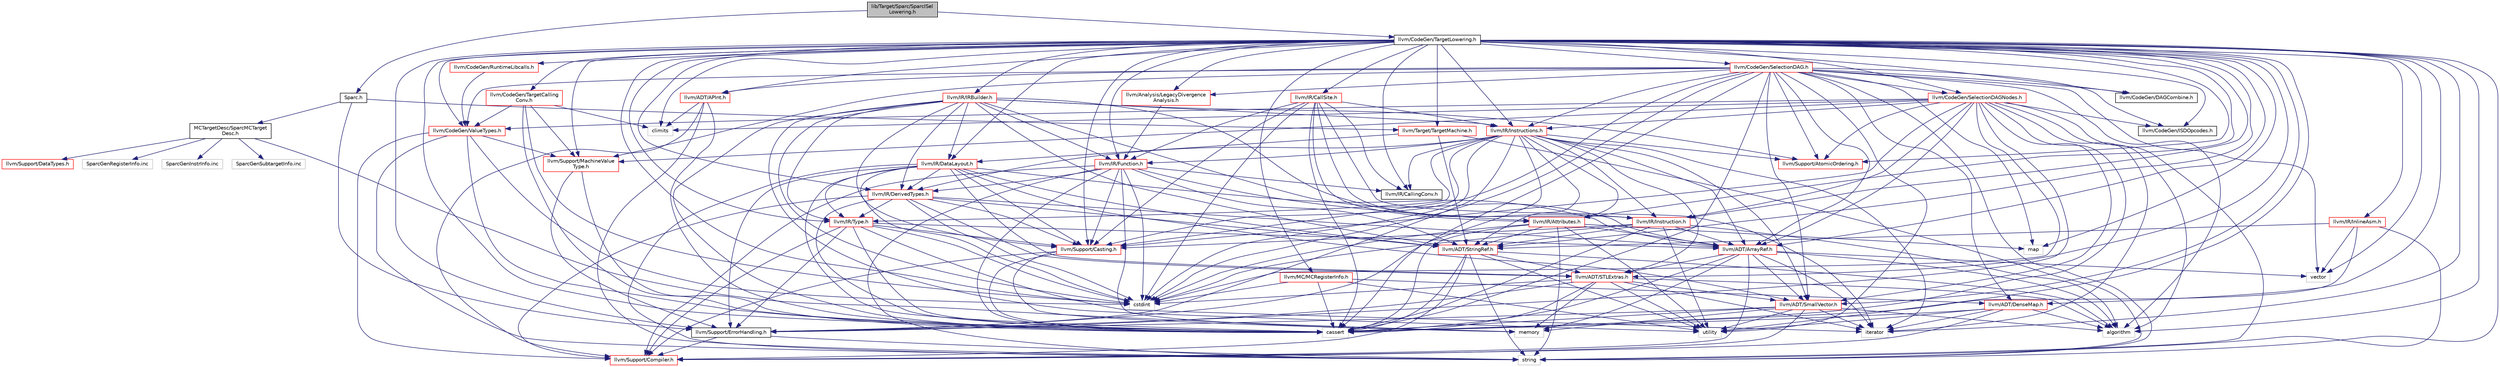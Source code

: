 digraph "lib/Target/Sparc/SparcISelLowering.h"
{
 // LATEX_PDF_SIZE
  bgcolor="transparent";
  edge [fontname="Helvetica",fontsize="10",labelfontname="Helvetica",labelfontsize="10"];
  node [fontname="Helvetica",fontsize="10",shape="box"];
  Node1 [label="lib/Target/Sparc/SparcISel\lLowering.h",height=0.2,width=0.4,color="black", fillcolor="grey75", style="filled", fontcolor="black",tooltip=" "];
  Node1 -> Node2 [color="midnightblue",fontsize="10",style="solid",fontname="Helvetica"];
  Node2 [label="Sparc.h",height=0.2,width=0.4,color="black",URL="$Sparc_8h.html",tooltip=" "];
  Node2 -> Node3 [color="midnightblue",fontsize="10",style="solid",fontname="Helvetica"];
  Node3 [label="MCTargetDesc/SparcMCTarget\lDesc.h",height=0.2,width=0.4,color="black",URL="$SparcMCTargetDesc_8h.html",tooltip=" "];
  Node3 -> Node4 [color="midnightblue",fontsize="10",style="solid",fontname="Helvetica"];
  Node4 [label="llvm/Support/DataTypes.h",height=0.2,width=0.4,color="red",URL="$llvm_2Support_2DataTypes_8h.html",tooltip=" "];
  Node3 -> Node10 [color="midnightblue",fontsize="10",style="solid",fontname="Helvetica"];
  Node10 [label="memory",height=0.2,width=0.4,color="grey75",tooltip=" "];
  Node3 -> Node11 [color="midnightblue",fontsize="10",style="solid",fontname="Helvetica"];
  Node11 [label="SparcGenRegisterInfo.inc",height=0.2,width=0.4,color="grey75",tooltip=" "];
  Node3 -> Node12 [color="midnightblue",fontsize="10",style="solid",fontname="Helvetica"];
  Node12 [label="SparcGenInstrInfo.inc",height=0.2,width=0.4,color="grey75",tooltip=" "];
  Node3 -> Node13 [color="midnightblue",fontsize="10",style="solid",fontname="Helvetica"];
  Node13 [label="SparcGenSubtargetInfo.inc",height=0.2,width=0.4,color="grey75",tooltip=" "];
  Node2 -> Node14 [color="midnightblue",fontsize="10",style="solid",fontname="Helvetica"];
  Node14 [label="llvm/Support/ErrorHandling.h",height=0.2,width=0.4,color="black",URL="$llvm_2Support_2ErrorHandling_8h.html",tooltip=" "];
  Node14 -> Node15 [color="midnightblue",fontsize="10",style="solid",fontname="Helvetica"];
  Node15 [label="llvm/Support/Compiler.h",height=0.2,width=0.4,color="red",URL="$Compiler_8h.html",tooltip=" "];
  Node14 -> Node19 [color="midnightblue",fontsize="10",style="solid",fontname="Helvetica"];
  Node19 [label="string",height=0.2,width=0.4,color="grey75",tooltip=" "];
  Node2 -> Node20 [color="midnightblue",fontsize="10",style="solid",fontname="Helvetica"];
  Node20 [label="llvm/Target/TargetMachine.h",height=0.2,width=0.4,color="red",URL="$llvm_2Target_2TargetMachine_8h.html",tooltip=" "];
  Node20 -> Node21 [color="midnightblue",fontsize="10",style="solid",fontname="Helvetica"];
  Node21 [label="llvm/ADT/StringRef.h",height=0.2,width=0.4,color="red",URL="$StringRef_8h.html",tooltip=" "];
  Node21 -> Node22 [color="midnightblue",fontsize="10",style="solid",fontname="Helvetica"];
  Node22 [label="llvm/ADT/STLExtras.h",height=0.2,width=0.4,color="red",URL="$STLExtras_8h.html",tooltip=" "];
  Node22 -> Node29 [color="midnightblue",fontsize="10",style="solid",fontname="Helvetica"];
  Node29 [label="llvm/ADT/SmallVector.h",height=0.2,width=0.4,color="red",URL="$SmallVector_8h.html",tooltip=" "];
  Node29 -> Node15 [color="midnightblue",fontsize="10",style="solid",fontname="Helvetica"];
  Node29 -> Node14 [color="midnightblue",fontsize="10",style="solid",fontname="Helvetica"];
  Node29 -> Node36 [color="midnightblue",fontsize="10",style="solid",fontname="Helvetica"];
  Node36 [label="algorithm",height=0.2,width=0.4,color="grey75",tooltip=" "];
  Node29 -> Node28 [color="midnightblue",fontsize="10",style="solid",fontname="Helvetica"];
  Node28 [label="cassert",height=0.2,width=0.4,color="grey75",tooltip=" "];
  Node29 -> Node31 [color="midnightblue",fontsize="10",style="solid",fontname="Helvetica"];
  Node31 [label="iterator",height=0.2,width=0.4,color="grey75",tooltip=" "];
  Node29 -> Node10 [color="midnightblue",fontsize="10",style="solid",fontname="Helvetica"];
  Node29 -> Node27 [color="midnightblue",fontsize="10",style="solid",fontname="Helvetica"];
  Node27 [label="utility",height=0.2,width=0.4,color="grey75",tooltip=" "];
  Node22 -> Node14 [color="midnightblue",fontsize="10",style="solid",fontname="Helvetica"];
  Node22 -> Node36 [color="midnightblue",fontsize="10",style="solid",fontname="Helvetica"];
  Node22 -> Node28 [color="midnightblue",fontsize="10",style="solid",fontname="Helvetica"];
  Node22 -> Node45 [color="midnightblue",fontsize="10",style="solid",fontname="Helvetica"];
  Node45 [label="cstdint",height=0.2,width=0.4,color="grey75",tooltip=" "];
  Node22 -> Node31 [color="midnightblue",fontsize="10",style="solid",fontname="Helvetica"];
  Node22 -> Node10 [color="midnightblue",fontsize="10",style="solid",fontname="Helvetica"];
  Node22 -> Node27 [color="midnightblue",fontsize="10",style="solid",fontname="Helvetica"];
  Node21 -> Node15 [color="midnightblue",fontsize="10",style="solid",fontname="Helvetica"];
  Node21 -> Node36 [color="midnightblue",fontsize="10",style="solid",fontname="Helvetica"];
  Node21 -> Node28 [color="midnightblue",fontsize="10",style="solid",fontname="Helvetica"];
  Node21 -> Node19 [color="midnightblue",fontsize="10",style="solid",fontname="Helvetica"];
  Node21 -> Node27 [color="midnightblue",fontsize="10",style="solid",fontname="Helvetica"];
  Node20 -> Node50 [color="midnightblue",fontsize="10",style="solid",fontname="Helvetica"];
  Node50 [label="llvm/IR/DataLayout.h",height=0.2,width=0.4,color="red",URL="$DataLayout_8h.html",tooltip=" "];
  Node50 -> Node51 [color="midnightblue",fontsize="10",style="solid",fontname="Helvetica"];
  Node51 [label="llvm/ADT/ArrayRef.h",height=0.2,width=0.4,color="red",URL="$ArrayRef_8h.html",tooltip=" "];
  Node51 -> Node29 [color="midnightblue",fontsize="10",style="solid",fontname="Helvetica"];
  Node51 -> Node22 [color="midnightblue",fontsize="10",style="solid",fontname="Helvetica"];
  Node51 -> Node15 [color="midnightblue",fontsize="10",style="solid",fontname="Helvetica"];
  Node51 -> Node36 [color="midnightblue",fontsize="10",style="solid",fontname="Helvetica"];
  Node51 -> Node28 [color="midnightblue",fontsize="10",style="solid",fontname="Helvetica"];
  Node51 -> Node31 [color="midnightblue",fontsize="10",style="solid",fontname="Helvetica"];
  Node51 -> Node10 [color="midnightblue",fontsize="10",style="solid",fontname="Helvetica"];
  Node51 -> Node60 [color="midnightblue",fontsize="10",style="solid",fontname="Helvetica"];
  Node60 [label="vector",height=0.2,width=0.4,color="grey75",tooltip=" "];
  Node50 -> Node22 [color="midnightblue",fontsize="10",style="solid",fontname="Helvetica"];
  Node50 -> Node29 [color="midnightblue",fontsize="10",style="solid",fontname="Helvetica"];
  Node50 -> Node21 [color="midnightblue",fontsize="10",style="solid",fontname="Helvetica"];
  Node50 -> Node61 [color="midnightblue",fontsize="10",style="solid",fontname="Helvetica"];
  Node61 [label="llvm/IR/DerivedTypes.h",height=0.2,width=0.4,color="red",URL="$DerivedTypes_8h.html",tooltip=" "];
  Node61 -> Node51 [color="midnightblue",fontsize="10",style="solid",fontname="Helvetica"];
  Node61 -> Node22 [color="midnightblue",fontsize="10",style="solid",fontname="Helvetica"];
  Node61 -> Node21 [color="midnightblue",fontsize="10",style="solid",fontname="Helvetica"];
  Node61 -> Node62 [color="midnightblue",fontsize="10",style="solid",fontname="Helvetica"];
  Node62 [label="llvm/IR/Type.h",height=0.2,width=0.4,color="red",URL="$Type_8h.html",tooltip=" "];
  Node62 -> Node51 [color="midnightblue",fontsize="10",style="solid",fontname="Helvetica"];
  Node62 -> Node70 [color="midnightblue",fontsize="10",style="solid",fontname="Helvetica"];
  Node70 [label="llvm/Support/Casting.h",height=0.2,width=0.4,color="red",URL="$Casting_8h.html",tooltip=" "];
  Node70 -> Node15 [color="midnightblue",fontsize="10",style="solid",fontname="Helvetica"];
  Node70 -> Node28 [color="midnightblue",fontsize="10",style="solid",fontname="Helvetica"];
  Node70 -> Node10 [color="midnightblue",fontsize="10",style="solid",fontname="Helvetica"];
  Node62 -> Node15 [color="midnightblue",fontsize="10",style="solid",fontname="Helvetica"];
  Node62 -> Node14 [color="midnightblue",fontsize="10",style="solid",fontname="Helvetica"];
  Node62 -> Node28 [color="midnightblue",fontsize="10",style="solid",fontname="Helvetica"];
  Node62 -> Node45 [color="midnightblue",fontsize="10",style="solid",fontname="Helvetica"];
  Node62 -> Node31 [color="midnightblue",fontsize="10",style="solid",fontname="Helvetica"];
  Node61 -> Node70 [color="midnightblue",fontsize="10",style="solid",fontname="Helvetica"];
  Node61 -> Node15 [color="midnightblue",fontsize="10",style="solid",fontname="Helvetica"];
  Node61 -> Node28 [color="midnightblue",fontsize="10",style="solid",fontname="Helvetica"];
  Node61 -> Node45 [color="midnightblue",fontsize="10",style="solid",fontname="Helvetica"];
  Node50 -> Node62 [color="midnightblue",fontsize="10",style="solid",fontname="Helvetica"];
  Node50 -> Node70 [color="midnightblue",fontsize="10",style="solid",fontname="Helvetica"];
  Node50 -> Node14 [color="midnightblue",fontsize="10",style="solid",fontname="Helvetica"];
  Node50 -> Node28 [color="midnightblue",fontsize="10",style="solid",fontname="Helvetica"];
  Node50 -> Node45 [color="midnightblue",fontsize="10",style="solid",fontname="Helvetica"];
  Node50 -> Node19 [color="midnightblue",fontsize="10",style="solid",fontname="Helvetica"];
  Node20 -> Node19 [color="midnightblue",fontsize="10",style="solid",fontname="Helvetica"];
  Node1 -> Node87 [color="midnightblue",fontsize="10",style="solid",fontname="Helvetica"];
  Node87 [label="llvm/CodeGen/TargetLowering.h",height=0.2,width=0.4,color="black",URL="$TargetLowering_8h.html",tooltip="This file describes how to lower LLVM code to machine code."];
  Node87 -> Node64 [color="midnightblue",fontsize="10",style="solid",fontname="Helvetica"];
  Node64 [label="llvm/ADT/APInt.h",height=0.2,width=0.4,color="red",URL="$APInt_8h.html",tooltip="This file implements a class to represent arbitrary precision integral constant values and operations..."];
  Node64 -> Node15 [color="midnightblue",fontsize="10",style="solid",fontname="Helvetica"];
  Node64 -> Node28 [color="midnightblue",fontsize="10",style="solid",fontname="Helvetica"];
  Node64 -> Node37 [color="midnightblue",fontsize="10",style="solid",fontname="Helvetica"];
  Node37 [label="climits",height=0.2,width=0.4,color="grey75",tooltip=" "];
  Node64 -> Node19 [color="midnightblue",fontsize="10",style="solid",fontname="Helvetica"];
  Node87 -> Node51 [color="midnightblue",fontsize="10",style="solid",fontname="Helvetica"];
  Node87 -> Node78 [color="midnightblue",fontsize="10",style="solid",fontname="Helvetica"];
  Node78 [label="llvm/ADT/DenseMap.h",height=0.2,width=0.4,color="red",URL="$DenseMap_8h.html",tooltip=" "];
  Node78 -> Node15 [color="midnightblue",fontsize="10",style="solid",fontname="Helvetica"];
  Node78 -> Node36 [color="midnightblue",fontsize="10",style="solid",fontname="Helvetica"];
  Node78 -> Node28 [color="midnightblue",fontsize="10",style="solid",fontname="Helvetica"];
  Node78 -> Node31 [color="midnightblue",fontsize="10",style="solid",fontname="Helvetica"];
  Node78 -> Node27 [color="midnightblue",fontsize="10",style="solid",fontname="Helvetica"];
  Node87 -> Node22 [color="midnightblue",fontsize="10",style="solid",fontname="Helvetica"];
  Node87 -> Node29 [color="midnightblue",fontsize="10",style="solid",fontname="Helvetica"];
  Node87 -> Node21 [color="midnightblue",fontsize="10",style="solid",fontname="Helvetica"];
  Node87 -> Node88 [color="midnightblue",fontsize="10",style="solid",fontname="Helvetica"];
  Node88 [label="llvm/Analysis/LegacyDivergence\lAnalysis.h",height=0.2,width=0.4,color="red",URL="$LegacyDivergenceAnalysis_8h.html",tooltip=" "];
  Node88 -> Node90 [color="midnightblue",fontsize="10",style="solid",fontname="Helvetica"];
  Node90 [label="llvm/IR/Function.h",height=0.2,width=0.4,color="red",URL="$Function_8h.html",tooltip=" "];
  Node90 -> Node21 [color="midnightblue",fontsize="10",style="solid",fontname="Helvetica"];
  Node90 -> Node96 [color="midnightblue",fontsize="10",style="solid",fontname="Helvetica"];
  Node96 [label="llvm/IR/Attributes.h",height=0.2,width=0.4,color="red",URL="$Attributes_8h.html",tooltip="This file contains the simple types necessary to represent the attributes associated with functions a..."];
  Node96 -> Node51 [color="midnightblue",fontsize="10",style="solid",fontname="Helvetica"];
  Node96 -> Node21 [color="midnightblue",fontsize="10",style="solid",fontname="Helvetica"];
  Node96 -> Node28 [color="midnightblue",fontsize="10",style="solid",fontname="Helvetica"];
  Node96 -> Node45 [color="midnightblue",fontsize="10",style="solid",fontname="Helvetica"];
  Node96 -> Node99 [color="midnightblue",fontsize="10",style="solid",fontname="Helvetica"];
  Node99 [label="map",height=0.2,width=0.4,color="grey75",tooltip=" "];
  Node96 -> Node19 [color="midnightblue",fontsize="10",style="solid",fontname="Helvetica"];
  Node96 -> Node27 [color="midnightblue",fontsize="10",style="solid",fontname="Helvetica"];
  Node90 -> Node127 [color="midnightblue",fontsize="10",style="solid",fontname="Helvetica"];
  Node127 [label="llvm/IR/CallingConv.h",height=0.2,width=0.4,color="black",URL="$CallingConv_8h.html",tooltip=" "];
  Node90 -> Node61 [color="midnightblue",fontsize="10",style="solid",fontname="Helvetica"];
  Node90 -> Node70 [color="midnightblue",fontsize="10",style="solid",fontname="Helvetica"];
  Node90 -> Node15 [color="midnightblue",fontsize="10",style="solid",fontname="Helvetica"];
  Node90 -> Node28 [color="midnightblue",fontsize="10",style="solid",fontname="Helvetica"];
  Node90 -> Node45 [color="midnightblue",fontsize="10",style="solid",fontname="Helvetica"];
  Node90 -> Node10 [color="midnightblue",fontsize="10",style="solid",fontname="Helvetica"];
  Node90 -> Node19 [color="midnightblue",fontsize="10",style="solid",fontname="Helvetica"];
  Node87 -> Node161 [color="midnightblue",fontsize="10",style="solid",fontname="Helvetica"];
  Node161 [label="llvm/CodeGen/DAGCombine.h",height=0.2,width=0.4,color="black",URL="$DAGCombine_8h.html",tooltip=" "];
  Node87 -> Node162 [color="midnightblue",fontsize="10",style="solid",fontname="Helvetica"];
  Node162 [label="llvm/CodeGen/ISDOpcodes.h",height=0.2,width=0.4,color="black",URL="$ISDOpcodes_8h.html",tooltip=" "];
  Node87 -> Node163 [color="midnightblue",fontsize="10",style="solid",fontname="Helvetica"];
  Node163 [label="llvm/CodeGen/RuntimeLibcalls.h",height=0.2,width=0.4,color="red",URL="$RuntimeLibcalls_8h.html",tooltip=" "];
  Node163 -> Node164 [color="midnightblue",fontsize="10",style="solid",fontname="Helvetica"];
  Node164 [label="llvm/CodeGen/ValueTypes.h",height=0.2,width=0.4,color="red",URL="$ValueTypes_8h.html",tooltip=" "];
  Node164 -> Node15 [color="midnightblue",fontsize="10",style="solid",fontname="Helvetica"];
  Node164 -> Node165 [color="midnightblue",fontsize="10",style="solid",fontname="Helvetica"];
  Node165 [label="llvm/Support/MachineValue\lType.h",height=0.2,width=0.4,color="red",URL="$MachineValueType_8h.html",tooltip=" "];
  Node165 -> Node14 [color="midnightblue",fontsize="10",style="solid",fontname="Helvetica"];
  Node165 -> Node28 [color="midnightblue",fontsize="10",style="solid",fontname="Helvetica"];
  Node164 -> Node28 [color="midnightblue",fontsize="10",style="solid",fontname="Helvetica"];
  Node164 -> Node45 [color="midnightblue",fontsize="10",style="solid",fontname="Helvetica"];
  Node164 -> Node19 [color="midnightblue",fontsize="10",style="solid",fontname="Helvetica"];
  Node87 -> Node167 [color="midnightblue",fontsize="10",style="solid",fontname="Helvetica"];
  Node167 [label="llvm/CodeGen/SelectionDAG.h",height=0.2,width=0.4,color="red",URL="$SelectionDAG_8h.html",tooltip=" "];
  Node167 -> Node64 [color="midnightblue",fontsize="10",style="solid",fontname="Helvetica"];
  Node167 -> Node51 [color="midnightblue",fontsize="10",style="solid",fontname="Helvetica"];
  Node167 -> Node78 [color="midnightblue",fontsize="10",style="solid",fontname="Helvetica"];
  Node167 -> Node29 [color="midnightblue",fontsize="10",style="solid",fontname="Helvetica"];
  Node167 -> Node88 [color="midnightblue",fontsize="10",style="solid",fontname="Helvetica"];
  Node167 -> Node161 [color="midnightblue",fontsize="10",style="solid",fontname="Helvetica"];
  Node167 -> Node162 [color="midnightblue",fontsize="10",style="solid",fontname="Helvetica"];
  Node167 -> Node223 [color="midnightblue",fontsize="10",style="solid",fontname="Helvetica"];
  Node223 [label="llvm/CodeGen/SelectionDAGNodes.h",height=0.2,width=0.4,color="red",URL="$SelectionDAGNodes_8h.html",tooltip=" "];
  Node223 -> Node51 [color="midnightblue",fontsize="10",style="solid",fontname="Helvetica"];
  Node223 -> Node29 [color="midnightblue",fontsize="10",style="solid",fontname="Helvetica"];
  Node223 -> Node162 [color="midnightblue",fontsize="10",style="solid",fontname="Helvetica"];
  Node223 -> Node164 [color="midnightblue",fontsize="10",style="solid",fontname="Helvetica"];
  Node223 -> Node109 [color="midnightblue",fontsize="10",style="solid",fontname="Helvetica"];
  Node109 [label="llvm/IR/Instruction.h",height=0.2,width=0.4,color="red",URL="$IR_2Instruction_8h.html",tooltip=" "];
  Node109 -> Node51 [color="midnightblue",fontsize="10",style="solid",fontname="Helvetica"];
  Node109 -> Node21 [color="midnightblue",fontsize="10",style="solid",fontname="Helvetica"];
  Node109 -> Node70 [color="midnightblue",fontsize="10",style="solid",fontname="Helvetica"];
  Node109 -> Node36 [color="midnightblue",fontsize="10",style="solid",fontname="Helvetica"];
  Node109 -> Node28 [color="midnightblue",fontsize="10",style="solid",fontname="Helvetica"];
  Node109 -> Node45 [color="midnightblue",fontsize="10",style="solid",fontname="Helvetica"];
  Node109 -> Node27 [color="midnightblue",fontsize="10",style="solid",fontname="Helvetica"];
  Node223 -> Node143 [color="midnightblue",fontsize="10",style="solid",fontname="Helvetica"];
  Node143 [label="llvm/IR/Instructions.h",height=0.2,width=0.4,color="red",URL="$Instructions_8h.html",tooltip=" "];
  Node143 -> Node51 [color="midnightblue",fontsize="10",style="solid",fontname="Helvetica"];
  Node143 -> Node22 [color="midnightblue",fontsize="10",style="solid",fontname="Helvetica"];
  Node143 -> Node29 [color="midnightblue",fontsize="10",style="solid",fontname="Helvetica"];
  Node143 -> Node21 [color="midnightblue",fontsize="10",style="solid",fontname="Helvetica"];
  Node143 -> Node96 [color="midnightblue",fontsize="10",style="solid",fontname="Helvetica"];
  Node143 -> Node127 [color="midnightblue",fontsize="10",style="solid",fontname="Helvetica"];
  Node143 -> Node61 [color="midnightblue",fontsize="10",style="solid",fontname="Helvetica"];
  Node143 -> Node90 [color="midnightblue",fontsize="10",style="solid",fontname="Helvetica"];
  Node143 -> Node109 [color="midnightblue",fontsize="10",style="solid",fontname="Helvetica"];
  Node143 -> Node62 [color="midnightblue",fontsize="10",style="solid",fontname="Helvetica"];
  Node143 -> Node144 [color="midnightblue",fontsize="10",style="solid",fontname="Helvetica"];
  Node144 [label="llvm/Support/AtomicOrdering.h",height=0.2,width=0.4,color="red",URL="$AtomicOrdering_8h.html",tooltip="Atomic ordering constants."];
  Node143 -> Node70 [color="midnightblue",fontsize="10",style="solid",fontname="Helvetica"];
  Node143 -> Node14 [color="midnightblue",fontsize="10",style="solid",fontname="Helvetica"];
  Node143 -> Node28 [color="midnightblue",fontsize="10",style="solid",fontname="Helvetica"];
  Node143 -> Node45 [color="midnightblue",fontsize="10",style="solid",fontname="Helvetica"];
  Node143 -> Node31 [color="midnightblue",fontsize="10",style="solid",fontname="Helvetica"];
  Node223 -> Node144 [color="midnightblue",fontsize="10",style="solid",fontname="Helvetica"];
  Node223 -> Node70 [color="midnightblue",fontsize="10",style="solid",fontname="Helvetica"];
  Node223 -> Node14 [color="midnightblue",fontsize="10",style="solid",fontname="Helvetica"];
  Node223 -> Node165 [color="midnightblue",fontsize="10",style="solid",fontname="Helvetica"];
  Node223 -> Node36 [color="midnightblue",fontsize="10",style="solid",fontname="Helvetica"];
  Node223 -> Node28 [color="midnightblue",fontsize="10",style="solid",fontname="Helvetica"];
  Node223 -> Node37 [color="midnightblue",fontsize="10",style="solid",fontname="Helvetica"];
  Node223 -> Node45 [color="midnightblue",fontsize="10",style="solid",fontname="Helvetica"];
  Node223 -> Node31 [color="midnightblue",fontsize="10",style="solid",fontname="Helvetica"];
  Node223 -> Node19 [color="midnightblue",fontsize="10",style="solid",fontname="Helvetica"];
  Node167 -> Node164 [color="midnightblue",fontsize="10",style="solid",fontname="Helvetica"];
  Node167 -> Node143 [color="midnightblue",fontsize="10",style="solid",fontname="Helvetica"];
  Node167 -> Node144 [color="midnightblue",fontsize="10",style="solid",fontname="Helvetica"];
  Node167 -> Node70 [color="midnightblue",fontsize="10",style="solid",fontname="Helvetica"];
  Node167 -> Node14 [color="midnightblue",fontsize="10",style="solid",fontname="Helvetica"];
  Node167 -> Node165 [color="midnightblue",fontsize="10",style="solid",fontname="Helvetica"];
  Node167 -> Node36 [color="midnightblue",fontsize="10",style="solid",fontname="Helvetica"];
  Node167 -> Node28 [color="midnightblue",fontsize="10",style="solid",fontname="Helvetica"];
  Node167 -> Node45 [color="midnightblue",fontsize="10",style="solid",fontname="Helvetica"];
  Node167 -> Node99 [color="midnightblue",fontsize="10",style="solid",fontname="Helvetica"];
  Node167 -> Node19 [color="midnightblue",fontsize="10",style="solid",fontname="Helvetica"];
  Node167 -> Node27 [color="midnightblue",fontsize="10",style="solid",fontname="Helvetica"];
  Node167 -> Node60 [color="midnightblue",fontsize="10",style="solid",fontname="Helvetica"];
  Node87 -> Node223 [color="midnightblue",fontsize="10",style="solid",fontname="Helvetica"];
  Node87 -> Node226 [color="midnightblue",fontsize="10",style="solid",fontname="Helvetica"];
  Node226 [label="llvm/CodeGen/TargetCalling\lConv.h",height=0.2,width=0.4,color="red",URL="$TargetCallingConv_8h.html",tooltip=" "];
  Node226 -> Node164 [color="midnightblue",fontsize="10",style="solid",fontname="Helvetica"];
  Node226 -> Node165 [color="midnightblue",fontsize="10",style="solid",fontname="Helvetica"];
  Node226 -> Node28 [color="midnightblue",fontsize="10",style="solid",fontname="Helvetica"];
  Node226 -> Node37 [color="midnightblue",fontsize="10",style="solid",fontname="Helvetica"];
  Node226 -> Node45 [color="midnightblue",fontsize="10",style="solid",fontname="Helvetica"];
  Node87 -> Node164 [color="midnightblue",fontsize="10",style="solid",fontname="Helvetica"];
  Node87 -> Node96 [color="midnightblue",fontsize="10",style="solid",fontname="Helvetica"];
  Node87 -> Node172 [color="midnightblue",fontsize="10",style="solid",fontname="Helvetica"];
  Node172 [label="llvm/IR/CallSite.h",height=0.2,width=0.4,color="red",URL="$CallSite_8h.html",tooltip=" "];
  Node172 -> Node96 [color="midnightblue",fontsize="10",style="solid",fontname="Helvetica"];
  Node172 -> Node127 [color="midnightblue",fontsize="10",style="solid",fontname="Helvetica"];
  Node172 -> Node90 [color="midnightblue",fontsize="10",style="solid",fontname="Helvetica"];
  Node172 -> Node109 [color="midnightblue",fontsize="10",style="solid",fontname="Helvetica"];
  Node172 -> Node143 [color="midnightblue",fontsize="10",style="solid",fontname="Helvetica"];
  Node172 -> Node70 [color="midnightblue",fontsize="10",style="solid",fontname="Helvetica"];
  Node172 -> Node28 [color="midnightblue",fontsize="10",style="solid",fontname="Helvetica"];
  Node172 -> Node45 [color="midnightblue",fontsize="10",style="solid",fontname="Helvetica"];
  Node172 -> Node31 [color="midnightblue",fontsize="10",style="solid",fontname="Helvetica"];
  Node87 -> Node127 [color="midnightblue",fontsize="10",style="solid",fontname="Helvetica"];
  Node87 -> Node50 [color="midnightblue",fontsize="10",style="solid",fontname="Helvetica"];
  Node87 -> Node61 [color="midnightblue",fontsize="10",style="solid",fontname="Helvetica"];
  Node87 -> Node90 [color="midnightblue",fontsize="10",style="solid",fontname="Helvetica"];
  Node87 -> Node227 [color="midnightblue",fontsize="10",style="solid",fontname="Helvetica"];
  Node227 [label="llvm/IR/IRBuilder.h",height=0.2,width=0.4,color="red",URL="$IRBuilder_8h.html",tooltip=" "];
  Node227 -> Node51 [color="midnightblue",fontsize="10",style="solid",fontname="Helvetica"];
  Node227 -> Node21 [color="midnightblue",fontsize="10",style="solid",fontname="Helvetica"];
  Node227 -> Node50 [color="midnightblue",fontsize="10",style="solid",fontname="Helvetica"];
  Node227 -> Node61 [color="midnightblue",fontsize="10",style="solid",fontname="Helvetica"];
  Node227 -> Node90 [color="midnightblue",fontsize="10",style="solid",fontname="Helvetica"];
  Node227 -> Node109 [color="midnightblue",fontsize="10",style="solid",fontname="Helvetica"];
  Node227 -> Node143 [color="midnightblue",fontsize="10",style="solid",fontname="Helvetica"];
  Node227 -> Node62 [color="midnightblue",fontsize="10",style="solid",fontname="Helvetica"];
  Node227 -> Node144 [color="midnightblue",fontsize="10",style="solid",fontname="Helvetica"];
  Node227 -> Node70 [color="midnightblue",fontsize="10",style="solid",fontname="Helvetica"];
  Node227 -> Node28 [color="midnightblue",fontsize="10",style="solid",fontname="Helvetica"];
  Node227 -> Node45 [color="midnightblue",fontsize="10",style="solid",fontname="Helvetica"];
  Node227 -> Node27 [color="midnightblue",fontsize="10",style="solid",fontname="Helvetica"];
  Node87 -> Node202 [color="midnightblue",fontsize="10",style="solid",fontname="Helvetica"];
  Node202 [label="llvm/IR/InlineAsm.h",height=0.2,width=0.4,color="red",URL="$InlineAsm_8h.html",tooltip=" "];
  Node202 -> Node21 [color="midnightblue",fontsize="10",style="solid",fontname="Helvetica"];
  Node202 -> Node28 [color="midnightblue",fontsize="10",style="solid",fontname="Helvetica"];
  Node202 -> Node19 [color="midnightblue",fontsize="10",style="solid",fontname="Helvetica"];
  Node202 -> Node60 [color="midnightblue",fontsize="10",style="solid",fontname="Helvetica"];
  Node87 -> Node109 [color="midnightblue",fontsize="10",style="solid",fontname="Helvetica"];
  Node87 -> Node143 [color="midnightblue",fontsize="10",style="solid",fontname="Helvetica"];
  Node87 -> Node62 [color="midnightblue",fontsize="10",style="solid",fontname="Helvetica"];
  Node87 -> Node204 [color="midnightblue",fontsize="10",style="solid",fontname="Helvetica"];
  Node204 [label="llvm/MC/MCRegisterInfo.h",height=0.2,width=0.4,color="red",URL="$MCRegisterInfo_8h.html",tooltip=" "];
  Node204 -> Node78 [color="midnightblue",fontsize="10",style="solid",fontname="Helvetica"];
  Node204 -> Node28 [color="midnightblue",fontsize="10",style="solid",fontname="Helvetica"];
  Node204 -> Node45 [color="midnightblue",fontsize="10",style="solid",fontname="Helvetica"];
  Node204 -> Node27 [color="midnightblue",fontsize="10",style="solid",fontname="Helvetica"];
  Node87 -> Node144 [color="midnightblue",fontsize="10",style="solid",fontname="Helvetica"];
  Node87 -> Node70 [color="midnightblue",fontsize="10",style="solid",fontname="Helvetica"];
  Node87 -> Node14 [color="midnightblue",fontsize="10",style="solid",fontname="Helvetica"];
  Node87 -> Node165 [color="midnightblue",fontsize="10",style="solid",fontname="Helvetica"];
  Node87 -> Node20 [color="midnightblue",fontsize="10",style="solid",fontname="Helvetica"];
  Node87 -> Node36 [color="midnightblue",fontsize="10",style="solid",fontname="Helvetica"];
  Node87 -> Node28 [color="midnightblue",fontsize="10",style="solid",fontname="Helvetica"];
  Node87 -> Node37 [color="midnightblue",fontsize="10",style="solid",fontname="Helvetica"];
  Node87 -> Node45 [color="midnightblue",fontsize="10",style="solid",fontname="Helvetica"];
  Node87 -> Node31 [color="midnightblue",fontsize="10",style="solid",fontname="Helvetica"];
  Node87 -> Node99 [color="midnightblue",fontsize="10",style="solid",fontname="Helvetica"];
  Node87 -> Node19 [color="midnightblue",fontsize="10",style="solid",fontname="Helvetica"];
  Node87 -> Node27 [color="midnightblue",fontsize="10",style="solid",fontname="Helvetica"];
  Node87 -> Node60 [color="midnightblue",fontsize="10",style="solid",fontname="Helvetica"];
}
